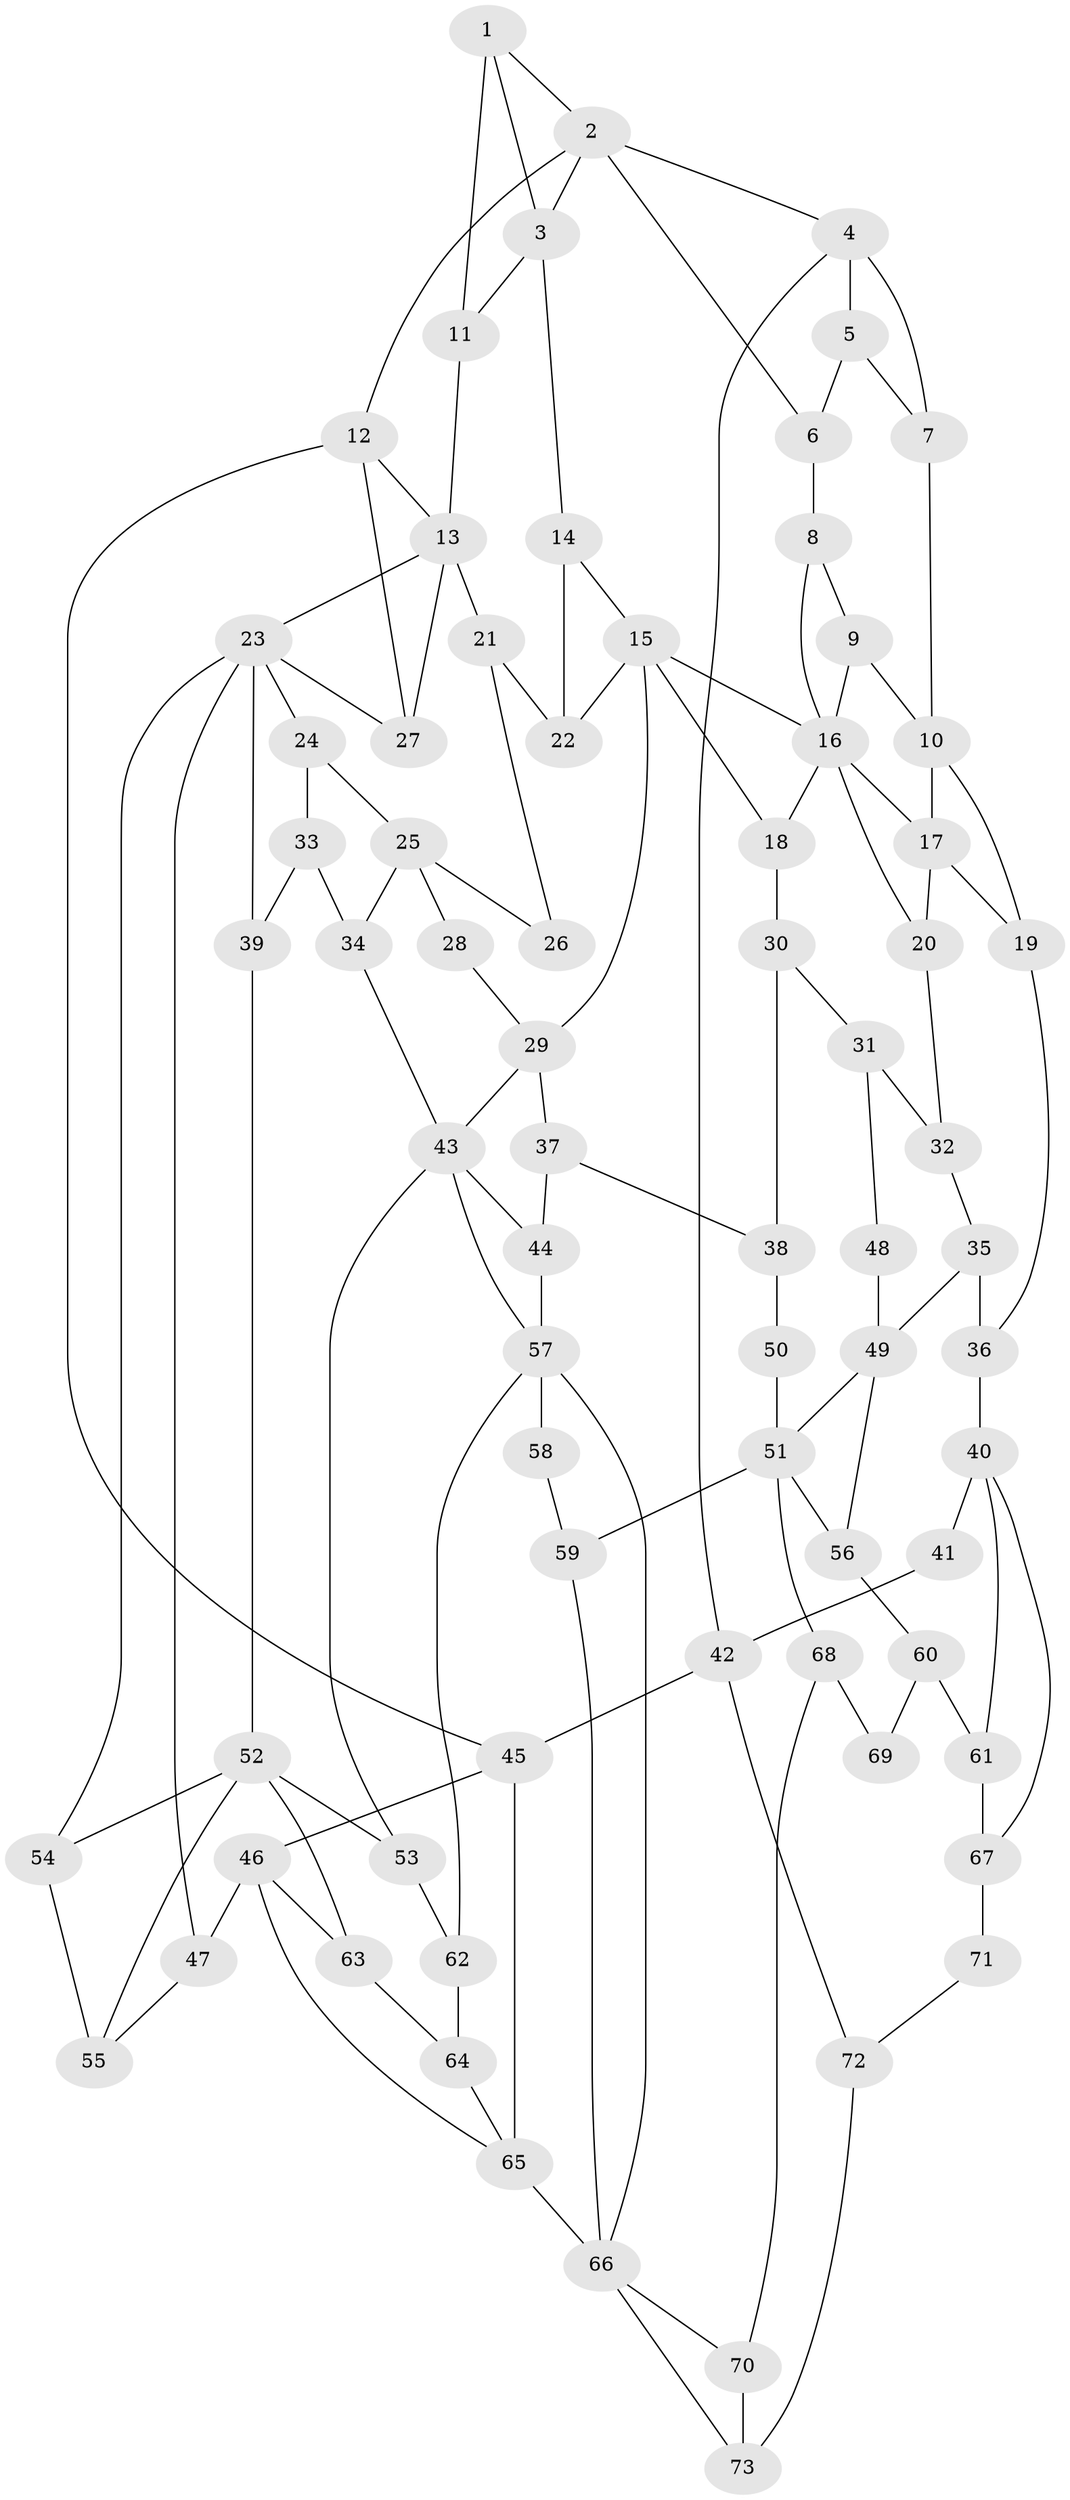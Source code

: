 // original degree distribution, {3: 0.041379310344827586, 4: 0.1793103448275862, 5: 0.5655172413793104, 6: 0.21379310344827587}
// Generated by graph-tools (version 1.1) at 2025/38/03/09/25 02:38:51]
// undirected, 73 vertices, 123 edges
graph export_dot {
graph [start="1"]
  node [color=gray90,style=filled];
  1;
  2;
  3;
  4;
  5;
  6;
  7;
  8;
  9;
  10;
  11;
  12;
  13;
  14;
  15;
  16;
  17;
  18;
  19;
  20;
  21;
  22;
  23;
  24;
  25;
  26;
  27;
  28;
  29;
  30;
  31;
  32;
  33;
  34;
  35;
  36;
  37;
  38;
  39;
  40;
  41;
  42;
  43;
  44;
  45;
  46;
  47;
  48;
  49;
  50;
  51;
  52;
  53;
  54;
  55;
  56;
  57;
  58;
  59;
  60;
  61;
  62;
  63;
  64;
  65;
  66;
  67;
  68;
  69;
  70;
  71;
  72;
  73;
  1 -- 2 [weight=1.0];
  1 -- 3 [weight=1.0];
  1 -- 11 [weight=2.0];
  2 -- 3 [weight=1.0];
  2 -- 4 [weight=1.0];
  2 -- 6 [weight=1.0];
  2 -- 12 [weight=1.0];
  3 -- 11 [weight=1.0];
  3 -- 14 [weight=1.0];
  4 -- 5 [weight=1.0];
  4 -- 7 [weight=1.0];
  4 -- 42 [weight=1.0];
  5 -- 6 [weight=1.0];
  5 -- 7 [weight=1.0];
  6 -- 8 [weight=1.0];
  7 -- 10 [weight=2.0];
  8 -- 9 [weight=1.0];
  8 -- 16 [weight=1.0];
  9 -- 10 [weight=1.0];
  9 -- 16 [weight=1.0];
  10 -- 17 [weight=1.0];
  10 -- 19 [weight=1.0];
  11 -- 13 [weight=2.0];
  12 -- 13 [weight=1.0];
  12 -- 27 [weight=1.0];
  12 -- 45 [weight=1.0];
  13 -- 21 [weight=1.0];
  13 -- 23 [weight=1.0];
  13 -- 27 [weight=1.0];
  14 -- 15 [weight=1.0];
  14 -- 22 [weight=1.0];
  15 -- 16 [weight=1.0];
  15 -- 18 [weight=1.0];
  15 -- 22 [weight=1.0];
  15 -- 29 [weight=2.0];
  16 -- 17 [weight=1.0];
  16 -- 18 [weight=1.0];
  16 -- 20 [weight=1.0];
  17 -- 19 [weight=2.0];
  17 -- 20 [weight=2.0];
  18 -- 30 [weight=1.0];
  19 -- 36 [weight=1.0];
  20 -- 32 [weight=1.0];
  21 -- 22 [weight=1.0];
  21 -- 26 [weight=1.0];
  23 -- 24 [weight=1.0];
  23 -- 27 [weight=1.0];
  23 -- 39 [weight=1.0];
  23 -- 47 [weight=1.0];
  23 -- 54 [weight=1.0];
  24 -- 25 [weight=1.0];
  24 -- 33 [weight=1.0];
  25 -- 26 [weight=2.0];
  25 -- 28 [weight=2.0];
  25 -- 34 [weight=1.0];
  28 -- 29 [weight=2.0];
  29 -- 37 [weight=1.0];
  29 -- 43 [weight=1.0];
  30 -- 31 [weight=1.0];
  30 -- 38 [weight=1.0];
  31 -- 32 [weight=1.0];
  31 -- 48 [weight=1.0];
  32 -- 35 [weight=1.0];
  33 -- 34 [weight=1.0];
  33 -- 39 [weight=1.0];
  34 -- 43 [weight=1.0];
  35 -- 36 [weight=2.0];
  35 -- 49 [weight=2.0];
  36 -- 40 [weight=2.0];
  37 -- 38 [weight=1.0];
  37 -- 44 [weight=1.0];
  38 -- 50 [weight=1.0];
  39 -- 52 [weight=1.0];
  40 -- 41 [weight=2.0];
  40 -- 61 [weight=1.0];
  40 -- 67 [weight=1.0];
  41 -- 42 [weight=1.0];
  42 -- 45 [weight=1.0];
  42 -- 72 [weight=1.0];
  43 -- 44 [weight=1.0];
  43 -- 53 [weight=1.0];
  43 -- 57 [weight=1.0];
  44 -- 57 [weight=1.0];
  45 -- 46 [weight=1.0];
  45 -- 65 [weight=1.0];
  46 -- 47 [weight=1.0];
  46 -- 63 [weight=1.0];
  46 -- 65 [weight=1.0];
  47 -- 55 [weight=1.0];
  48 -- 49 [weight=2.0];
  49 -- 51 [weight=1.0];
  49 -- 56 [weight=1.0];
  50 -- 51 [weight=2.0];
  51 -- 56 [weight=1.0];
  51 -- 59 [weight=1.0];
  51 -- 68 [weight=1.0];
  52 -- 53 [weight=1.0];
  52 -- 54 [weight=1.0];
  52 -- 55 [weight=1.0];
  52 -- 63 [weight=1.0];
  53 -- 62 [weight=1.0];
  54 -- 55 [weight=2.0];
  56 -- 60 [weight=1.0];
  57 -- 58 [weight=2.0];
  57 -- 62 [weight=1.0];
  57 -- 66 [weight=1.0];
  58 -- 59 [weight=1.0];
  59 -- 66 [weight=1.0];
  60 -- 61 [weight=2.0];
  60 -- 69 [weight=2.0];
  61 -- 67 [weight=3.0];
  62 -- 64 [weight=1.0];
  63 -- 64 [weight=1.0];
  64 -- 65 [weight=1.0];
  65 -- 66 [weight=2.0];
  66 -- 70 [weight=1.0];
  66 -- 73 [weight=1.0];
  67 -- 71 [weight=2.0];
  68 -- 69 [weight=1.0];
  68 -- 70 [weight=1.0];
  70 -- 73 [weight=1.0];
  71 -- 72 [weight=1.0];
  72 -- 73 [weight=1.0];
}
